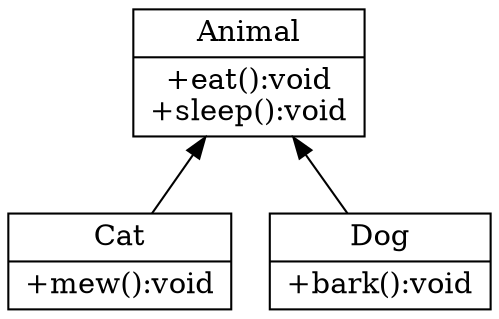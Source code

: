 digraph G {
    // default attributes
    node[shape=record]
    edge[dir=both, arrowtail=normal, arrowhead=none]

    // node delaration
    Animal[label="{Animal|+eat():void\n+sleep():void}"]
    Cat[label="{Cat|+mew():void}"]
    Dog[label="{Dog|+bark():void}"]

    // edge
    Animal->Cat
    Animal->Dog
}
